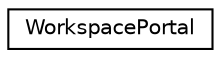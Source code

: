 digraph "Graphical Class Hierarchy"
{
 // LATEX_PDF_SIZE
  edge [fontname="Helvetica",fontsize="10",labelfontname="Helvetica",labelfontsize="10"];
  node [fontname="Helvetica",fontsize="10",shape=record];
  rankdir="LR";
  Node0 [label="WorkspacePortal",height=0.2,width=0.4,color="black", fillcolor="white", style="filled",URL="$classWorkspacePortal.html",tooltip=" "];
}
